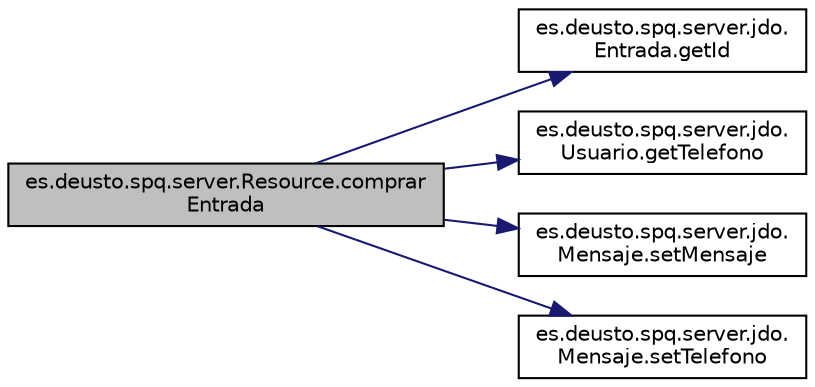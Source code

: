 digraph "es.deusto.spq.server.Resource.comprarEntrada"
{
 // LATEX_PDF_SIZE
  edge [fontname="Helvetica",fontsize="10",labelfontname="Helvetica",labelfontsize="10"];
  node [fontname="Helvetica",fontsize="10",shape=record];
  rankdir="LR";
  Node1 [label="es.deusto.spq.server.Resource.comprar\lEntrada",height=0.2,width=0.4,color="black", fillcolor="grey75", style="filled", fontcolor="black",tooltip=" "];
  Node1 -> Node2 [color="midnightblue",fontsize="10",style="solid"];
  Node2 [label="es.deusto.spq.server.jdo.\lEntrada.getId",height=0.2,width=0.4,color="black", fillcolor="white", style="filled",URL="$classes_1_1deusto_1_1spq_1_1server_1_1jdo_1_1_entrada.html#aad018380011fc0eab9af229e1dfcc6a6",tooltip=" "];
  Node1 -> Node3 [color="midnightblue",fontsize="10",style="solid"];
  Node3 [label="es.deusto.spq.server.jdo.\lUsuario.getTelefono",height=0.2,width=0.4,color="black", fillcolor="white", style="filled",URL="$classes_1_1deusto_1_1spq_1_1server_1_1jdo_1_1_usuario.html#ae7b723eeb24d00ba3d6541e7c8ddcf34",tooltip=" "];
  Node1 -> Node4 [color="midnightblue",fontsize="10",style="solid"];
  Node4 [label="es.deusto.spq.server.jdo.\lMensaje.setMensaje",height=0.2,width=0.4,color="black", fillcolor="white", style="filled",URL="$classes_1_1deusto_1_1spq_1_1server_1_1jdo_1_1_mensaje.html#ab70b92ee15f2f6461913035b03383fc6",tooltip=" "];
  Node1 -> Node5 [color="midnightblue",fontsize="10",style="solid"];
  Node5 [label="es.deusto.spq.server.jdo.\lMensaje.setTelefono",height=0.2,width=0.4,color="black", fillcolor="white", style="filled",URL="$classes_1_1deusto_1_1spq_1_1server_1_1jdo_1_1_mensaje.html#a848d2db2c0d7b01557448f77008473b4",tooltip=" "];
}
